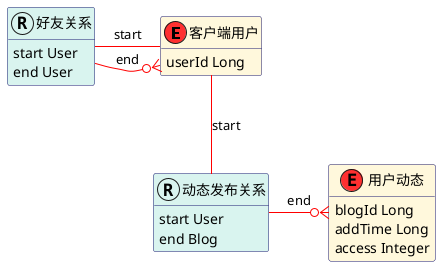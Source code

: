 @startuml

/'实体表'/
!define EntityTable(name,desc) class name as "desc" << (E,#FF3030) >>  #CORNSILK
!define RelationTable(name,desc) class name as "desc" << (R,#D9F4EF) >>  #D9F4EF

'hide circle
hide methods
hide stereotypes

skinparam class {
    BackgroundColor white
    ArrowColor red
    BorderColor MidnightBlue
}

EntityTable(User, "客户端用户"){
    userId Long
}

RelationTable(FriendRel, "好友关系") {
    start User
    end User
}

FriendRel - User: start
FriendRel --o{ User: end

EntityTable(Blog, "用户动态"){
    blogId Long
    addTime Long
    access Integer
}

RelationTable(BlogPublishRel, "动态发布关系") {
    start User
    end Blog
}

User -- BlogPublishRel: start
BlogPublishRel -o{ Blog: end



@enduml